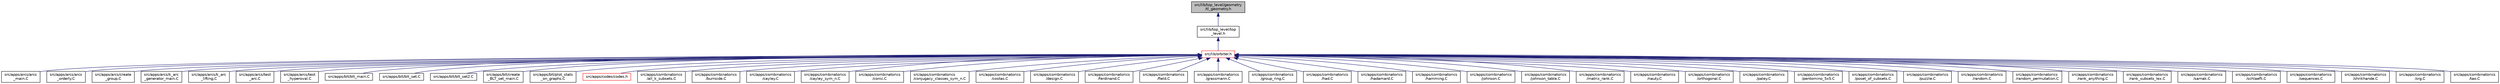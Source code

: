 digraph "src/lib/top_level/geometry/tl_geometry.h"
{
  edge [fontname="Helvetica",fontsize="10",labelfontname="Helvetica",labelfontsize="10"];
  node [fontname="Helvetica",fontsize="10",shape=record];
  Node1 [label="src/lib/top_level/geometry\l/tl_geometry.h",height=0.2,width=0.4,color="black", fillcolor="grey75", style="filled", fontcolor="black"];
  Node1 -> Node2 [dir="back",color="midnightblue",fontsize="10",style="solid",fontname="Helvetica"];
  Node2 [label="src/lib/top_level/top\l_level.h",height=0.2,width=0.4,color="black", fillcolor="white", style="filled",URL="$d8/d96/top__level_8h.html"];
  Node2 -> Node3 [dir="back",color="midnightblue",fontsize="10",style="solid",fontname="Helvetica"];
  Node3 [label="src/lib/orbiter.h",height=0.2,width=0.4,color="red", fillcolor="white", style="filled",URL="$da/d3b/orbiter_8h.html"];
  Node3 -> Node4 [dir="back",color="midnightblue",fontsize="10",style="solid",fontname="Helvetica"];
  Node4 [label="src/apps/arcs/arcs\l_main.C",height=0.2,width=0.4,color="black", fillcolor="white", style="filled",URL="$d7/dd5/arcs__main_8_c.html"];
  Node3 -> Node5 [dir="back",color="midnightblue",fontsize="10",style="solid",fontname="Helvetica"];
  Node5 [label="src/apps/arcs/arcs\l_orderly.C",height=0.2,width=0.4,color="black", fillcolor="white", style="filled",URL="$d5/d9e/arcs__orderly_8_c.html"];
  Node3 -> Node6 [dir="back",color="midnightblue",fontsize="10",style="solid",fontname="Helvetica"];
  Node6 [label="src/apps/arcs/create\l_group.C",height=0.2,width=0.4,color="black", fillcolor="white", style="filled",URL="$d1/d9e/create__group_8_c.html"];
  Node3 -> Node7 [dir="back",color="midnightblue",fontsize="10",style="solid",fontname="Helvetica"];
  Node7 [label="src/apps/arcs/k_arc\l_generator_main.C",height=0.2,width=0.4,color="black", fillcolor="white", style="filled",URL="$d6/d01/k__arc__generator__main_8_c.html"];
  Node3 -> Node8 [dir="back",color="midnightblue",fontsize="10",style="solid",fontname="Helvetica"];
  Node8 [label="src/apps/arcs/k_arc\l_lifting.C",height=0.2,width=0.4,color="black", fillcolor="white", style="filled",URL="$d2/dd6/k__arc__lifting_8_c.html"];
  Node3 -> Node9 [dir="back",color="midnightblue",fontsize="10",style="solid",fontname="Helvetica"];
  Node9 [label="src/apps/arcs/test\l_arc.C",height=0.2,width=0.4,color="black", fillcolor="white", style="filled",URL="$dd/d36/test__arc_8_c.html"];
  Node3 -> Node10 [dir="back",color="midnightblue",fontsize="10",style="solid",fontname="Helvetica"];
  Node10 [label="src/apps/arcs/test\l_hyperoval.C",height=0.2,width=0.4,color="black", fillcolor="white", style="filled",URL="$db/d67/test__hyperoval_8_c.html"];
  Node3 -> Node11 [dir="back",color="midnightblue",fontsize="10",style="solid",fontname="Helvetica"];
  Node11 [label="src/apps/blt/blt_main.C",height=0.2,width=0.4,color="black", fillcolor="white", style="filled",URL="$d1/d5e/blt__main_8_c.html"];
  Node3 -> Node12 [dir="back",color="midnightblue",fontsize="10",style="solid",fontname="Helvetica"];
  Node12 [label="src/apps/blt/blt_set.C",height=0.2,width=0.4,color="black", fillcolor="white", style="filled",URL="$d9/d10/blt__set_8_c.html"];
  Node3 -> Node13 [dir="back",color="midnightblue",fontsize="10",style="solid",fontname="Helvetica"];
  Node13 [label="src/apps/blt/blt_set2.C",height=0.2,width=0.4,color="black", fillcolor="white", style="filled",URL="$d1/d45/blt__set2_8_c.html"];
  Node3 -> Node14 [dir="back",color="midnightblue",fontsize="10",style="solid",fontname="Helvetica"];
  Node14 [label="src/apps/blt/create\l_BLT_set_main.C",height=0.2,width=0.4,color="black", fillcolor="white", style="filled",URL="$d7/d1c/create___b_l_t__set__main_8_c.html"];
  Node3 -> Node15 [dir="back",color="midnightblue",fontsize="10",style="solid",fontname="Helvetica"];
  Node15 [label="src/apps/blt/plot_stats\l_on_graphs.C",height=0.2,width=0.4,color="black", fillcolor="white", style="filled",URL="$d6/d80/plot__stats__on__graphs_8_c.html"];
  Node3 -> Node16 [dir="back",color="midnightblue",fontsize="10",style="solid",fontname="Helvetica"];
  Node16 [label="src/apps/codes/codes.h",height=0.2,width=0.4,color="red", fillcolor="white", style="filled",URL="$d2/d11/codes_8h.html"];
  Node3 -> Node19 [dir="back",color="midnightblue",fontsize="10",style="solid",fontname="Helvetica"];
  Node19 [label="src/apps/combinatorics\l/all_k_subsets.C",height=0.2,width=0.4,color="black", fillcolor="white", style="filled",URL="$df/d31/all__k__subsets_8_c.html"];
  Node3 -> Node20 [dir="back",color="midnightblue",fontsize="10",style="solid",fontname="Helvetica"];
  Node20 [label="src/apps/combinatorics\l/burnside.C",height=0.2,width=0.4,color="black", fillcolor="white", style="filled",URL="$da/da3/burnside_8_c.html"];
  Node3 -> Node21 [dir="back",color="midnightblue",fontsize="10",style="solid",fontname="Helvetica"];
  Node21 [label="src/apps/combinatorics\l/cayley.C",height=0.2,width=0.4,color="black", fillcolor="white", style="filled",URL="$da/d82/cayley_8_c.html"];
  Node3 -> Node22 [dir="back",color="midnightblue",fontsize="10",style="solid",fontname="Helvetica"];
  Node22 [label="src/apps/combinatorics\l/cayley_sym_n.C",height=0.2,width=0.4,color="black", fillcolor="white", style="filled",URL="$d9/df3/cayley__sym__n_8_c.html"];
  Node3 -> Node23 [dir="back",color="midnightblue",fontsize="10",style="solid",fontname="Helvetica"];
  Node23 [label="src/apps/combinatorics\l/conic.C",height=0.2,width=0.4,color="black", fillcolor="white", style="filled",URL="$d4/de8/conic_8_c.html"];
  Node3 -> Node24 [dir="back",color="midnightblue",fontsize="10",style="solid",fontname="Helvetica"];
  Node24 [label="src/apps/combinatorics\l/conjugacy_classes_sym_n.C",height=0.2,width=0.4,color="black", fillcolor="white", style="filled",URL="$d7/de5/conjugacy__classes__sym__n_8_c.html"];
  Node3 -> Node25 [dir="back",color="midnightblue",fontsize="10",style="solid",fontname="Helvetica"];
  Node25 [label="src/apps/combinatorics\l/costas.C",height=0.2,width=0.4,color="black", fillcolor="white", style="filled",URL="$d6/d90/costas_8_c.html"];
  Node3 -> Node26 [dir="back",color="midnightblue",fontsize="10",style="solid",fontname="Helvetica"];
  Node26 [label="src/apps/combinatorics\l/design.C",height=0.2,width=0.4,color="black", fillcolor="white", style="filled",URL="$d9/dc2/apps_2combinatorics_2design_8_c.html"];
  Node3 -> Node27 [dir="back",color="midnightblue",fontsize="10",style="solid",fontname="Helvetica"];
  Node27 [label="src/apps/combinatorics\l/ferdinand.C",height=0.2,width=0.4,color="black", fillcolor="white", style="filled",URL="$da/df3/ferdinand_8_c.html"];
  Node3 -> Node28 [dir="back",color="midnightblue",fontsize="10",style="solid",fontname="Helvetica"];
  Node28 [label="src/apps/combinatorics\l/field.C",height=0.2,width=0.4,color="black", fillcolor="white", style="filled",URL="$da/d6d/field_8_c.html"];
  Node3 -> Node29 [dir="back",color="midnightblue",fontsize="10",style="solid",fontname="Helvetica"];
  Node29 [label="src/apps/combinatorics\l/grassmann.C",height=0.2,width=0.4,color="black", fillcolor="white", style="filled",URL="$dd/d33/apps_2combinatorics_2grassmann_8_c.html"];
  Node3 -> Node30 [dir="back",color="midnightblue",fontsize="10",style="solid",fontname="Helvetica"];
  Node30 [label="src/apps/combinatorics\l/group_ring.C",height=0.2,width=0.4,color="black", fillcolor="white", style="filled",URL="$d0/d87/group__ring_8_c.html"];
  Node3 -> Node31 [dir="back",color="midnightblue",fontsize="10",style="solid",fontname="Helvetica"];
  Node31 [label="src/apps/combinatorics\l/had.C",height=0.2,width=0.4,color="black", fillcolor="white", style="filled",URL="$d0/d4d/had_8_c.html"];
  Node3 -> Node32 [dir="back",color="midnightblue",fontsize="10",style="solid",fontname="Helvetica"];
  Node32 [label="src/apps/combinatorics\l/hadamard.C",height=0.2,width=0.4,color="black", fillcolor="white", style="filled",URL="$dd/d1d/hadamard_8_c.html"];
  Node3 -> Node33 [dir="back",color="midnightblue",fontsize="10",style="solid",fontname="Helvetica"];
  Node33 [label="src/apps/combinatorics\l/hamming.C",height=0.2,width=0.4,color="black", fillcolor="white", style="filled",URL="$de/d10/hamming_8_c.html"];
  Node3 -> Node34 [dir="back",color="midnightblue",fontsize="10",style="solid",fontname="Helvetica"];
  Node34 [label="src/apps/combinatorics\l/johnson.C",height=0.2,width=0.4,color="black", fillcolor="white", style="filled",URL="$dd/df4/johnson_8_c.html"];
  Node3 -> Node35 [dir="back",color="midnightblue",fontsize="10",style="solid",fontname="Helvetica"];
  Node35 [label="src/apps/combinatorics\l/johnson_table.C",height=0.2,width=0.4,color="black", fillcolor="white", style="filled",URL="$d4/d42/johnson__table_8_c.html"];
  Node3 -> Node36 [dir="back",color="midnightblue",fontsize="10",style="solid",fontname="Helvetica"];
  Node36 [label="src/apps/combinatorics\l/matrix_rank.C",height=0.2,width=0.4,color="black", fillcolor="white", style="filled",URL="$d8/dc9/matrix__rank_8_c.html"];
  Node3 -> Node37 [dir="back",color="midnightblue",fontsize="10",style="solid",fontname="Helvetica"];
  Node37 [label="src/apps/combinatorics\l/nauty.C",height=0.2,width=0.4,color="black", fillcolor="white", style="filled",URL="$df/d70/apps_2combinatorics_2nauty_8_c.html"];
  Node3 -> Node38 [dir="back",color="midnightblue",fontsize="10",style="solid",fontname="Helvetica"];
  Node38 [label="src/apps/combinatorics\l/orthogonal.C",height=0.2,width=0.4,color="black", fillcolor="white", style="filled",URL="$d1/d15/apps_2combinatorics_2orthogonal_8_c.html"];
  Node3 -> Node39 [dir="back",color="midnightblue",fontsize="10",style="solid",fontname="Helvetica"];
  Node39 [label="src/apps/combinatorics\l/paley.C",height=0.2,width=0.4,color="black", fillcolor="white", style="filled",URL="$d8/dae/paley_8_c.html"];
  Node3 -> Node40 [dir="back",color="midnightblue",fontsize="10",style="solid",fontname="Helvetica"];
  Node40 [label="src/apps/combinatorics\l/pentomino_5x5.C",height=0.2,width=0.4,color="black", fillcolor="white", style="filled",URL="$dc/d77/pentomino__5x5_8_c.html"];
  Node3 -> Node41 [dir="back",color="midnightblue",fontsize="10",style="solid",fontname="Helvetica"];
  Node41 [label="src/apps/combinatorics\l/poset_of_subsets.C",height=0.2,width=0.4,color="black", fillcolor="white", style="filled",URL="$da/d78/poset__of__subsets_8_c.html"];
  Node3 -> Node42 [dir="back",color="midnightblue",fontsize="10",style="solid",fontname="Helvetica"];
  Node42 [label="src/apps/combinatorics\l/puzzle.C",height=0.2,width=0.4,color="black", fillcolor="white", style="filled",URL="$d6/d12/puzzle_8_c.html"];
  Node3 -> Node43 [dir="back",color="midnightblue",fontsize="10",style="solid",fontname="Helvetica"];
  Node43 [label="src/apps/combinatorics\l/random.C",height=0.2,width=0.4,color="black", fillcolor="white", style="filled",URL="$d9/d1c/random_8_c.html"];
  Node3 -> Node44 [dir="back",color="midnightblue",fontsize="10",style="solid",fontname="Helvetica"];
  Node44 [label="src/apps/combinatorics\l/random_permutation.C",height=0.2,width=0.4,color="black", fillcolor="white", style="filled",URL="$df/dfe/random__permutation_8_c.html"];
  Node3 -> Node45 [dir="back",color="midnightblue",fontsize="10",style="solid",fontname="Helvetica"];
  Node45 [label="src/apps/combinatorics\l/rank_anything.C",height=0.2,width=0.4,color="black", fillcolor="white", style="filled",URL="$df/d47/rank__anything_8_c.html"];
  Node3 -> Node46 [dir="back",color="midnightblue",fontsize="10",style="solid",fontname="Helvetica"];
  Node46 [label="src/apps/combinatorics\l/rank_subsets_lex.C",height=0.2,width=0.4,color="black", fillcolor="white", style="filled",URL="$dc/d91/rank__subsets__lex_8_c.html"];
  Node3 -> Node47 [dir="back",color="midnightblue",fontsize="10",style="solid",fontname="Helvetica"];
  Node47 [label="src/apps/combinatorics\l/sarnak.C",height=0.2,width=0.4,color="black", fillcolor="white", style="filled",URL="$dd/d24/sarnak_8_c.html"];
  Node3 -> Node48 [dir="back",color="midnightblue",fontsize="10",style="solid",fontname="Helvetica"];
  Node48 [label="src/apps/combinatorics\l/schlaefli.C",height=0.2,width=0.4,color="black", fillcolor="white", style="filled",URL="$dc/d9d/schlaefli_8_c.html"];
  Node3 -> Node49 [dir="back",color="midnightblue",fontsize="10",style="solid",fontname="Helvetica"];
  Node49 [label="src/apps/combinatorics\l/sequences.C",height=0.2,width=0.4,color="black", fillcolor="white", style="filled",URL="$d0/df9/sequences_8_c.html"];
  Node3 -> Node50 [dir="back",color="midnightblue",fontsize="10",style="solid",fontname="Helvetica"];
  Node50 [label="src/apps/combinatorics\l/shrikhande.C",height=0.2,width=0.4,color="black", fillcolor="white", style="filled",URL="$d0/d7a/shrikhande_8_c.html"];
  Node3 -> Node51 [dir="back",color="midnightblue",fontsize="10",style="solid",fontname="Helvetica"];
  Node51 [label="src/apps/combinatorics\l/srg.C",height=0.2,width=0.4,color="black", fillcolor="white", style="filled",URL="$d4/db8/srg_8_c.html"];
  Node3 -> Node52 [dir="back",color="midnightblue",fontsize="10",style="solid",fontname="Helvetica"];
  Node52 [label="src/apps/combinatorics\l/tao.C",height=0.2,width=0.4,color="black", fillcolor="white", style="filled",URL="$d7/db9/tao_8_c.html"];
}
